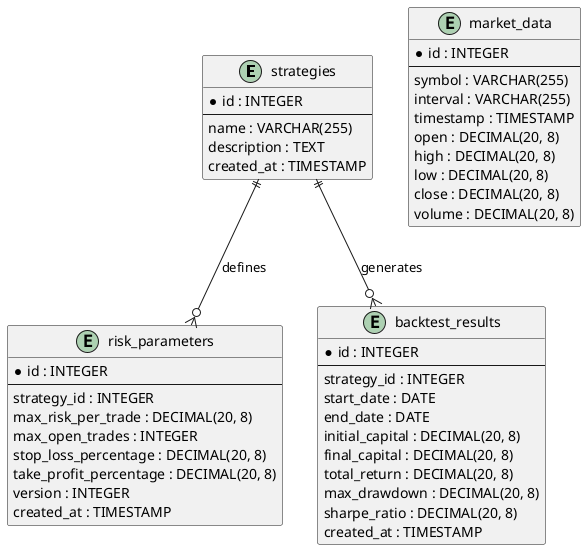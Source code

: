 @startuml
' Entity Relationship Diagram

entity strategies {
  * id : INTEGER
  --
  name : VARCHAR(255)
  description : TEXT
  created_at : TIMESTAMP
}

entity risk_parameters {
  * id : INTEGER
  --
  strategy_id : INTEGER
  max_risk_per_trade : DECIMAL(20, 8)
  max_open_trades : INTEGER
  stop_loss_percentage : DECIMAL(20, 8)
  take_profit_percentage : DECIMAL(20, 8)
  version : INTEGER
  created_at : TIMESTAMP
}

entity market_data {
  * id : INTEGER
  --
  symbol : VARCHAR(255)
  interval : VARCHAR(255)
  timestamp : TIMESTAMP
  open : DECIMAL(20, 8)
  high : DECIMAL(20, 8)
  low : DECIMAL(20, 8)
  close : DECIMAL(20, 8)
  volume : DECIMAL(20, 8)
}

entity backtest_results {
    * id : INTEGER
    --
    strategy_id : INTEGER
    start_date : DATE
    end_date : DATE
    initial_capital : DECIMAL(20, 8)
    final_capital : DECIMAL(20, 8)
    total_return : DECIMAL(20, 8)
    max_drawdown : DECIMAL(20, 8)
    sharpe_ratio : DECIMAL(20, 8)
    created_at : TIMESTAMP
}

strategies ||--o{ risk_parameters : "defines"
strategies ||--o{ backtest_results : "generates"

@enduml